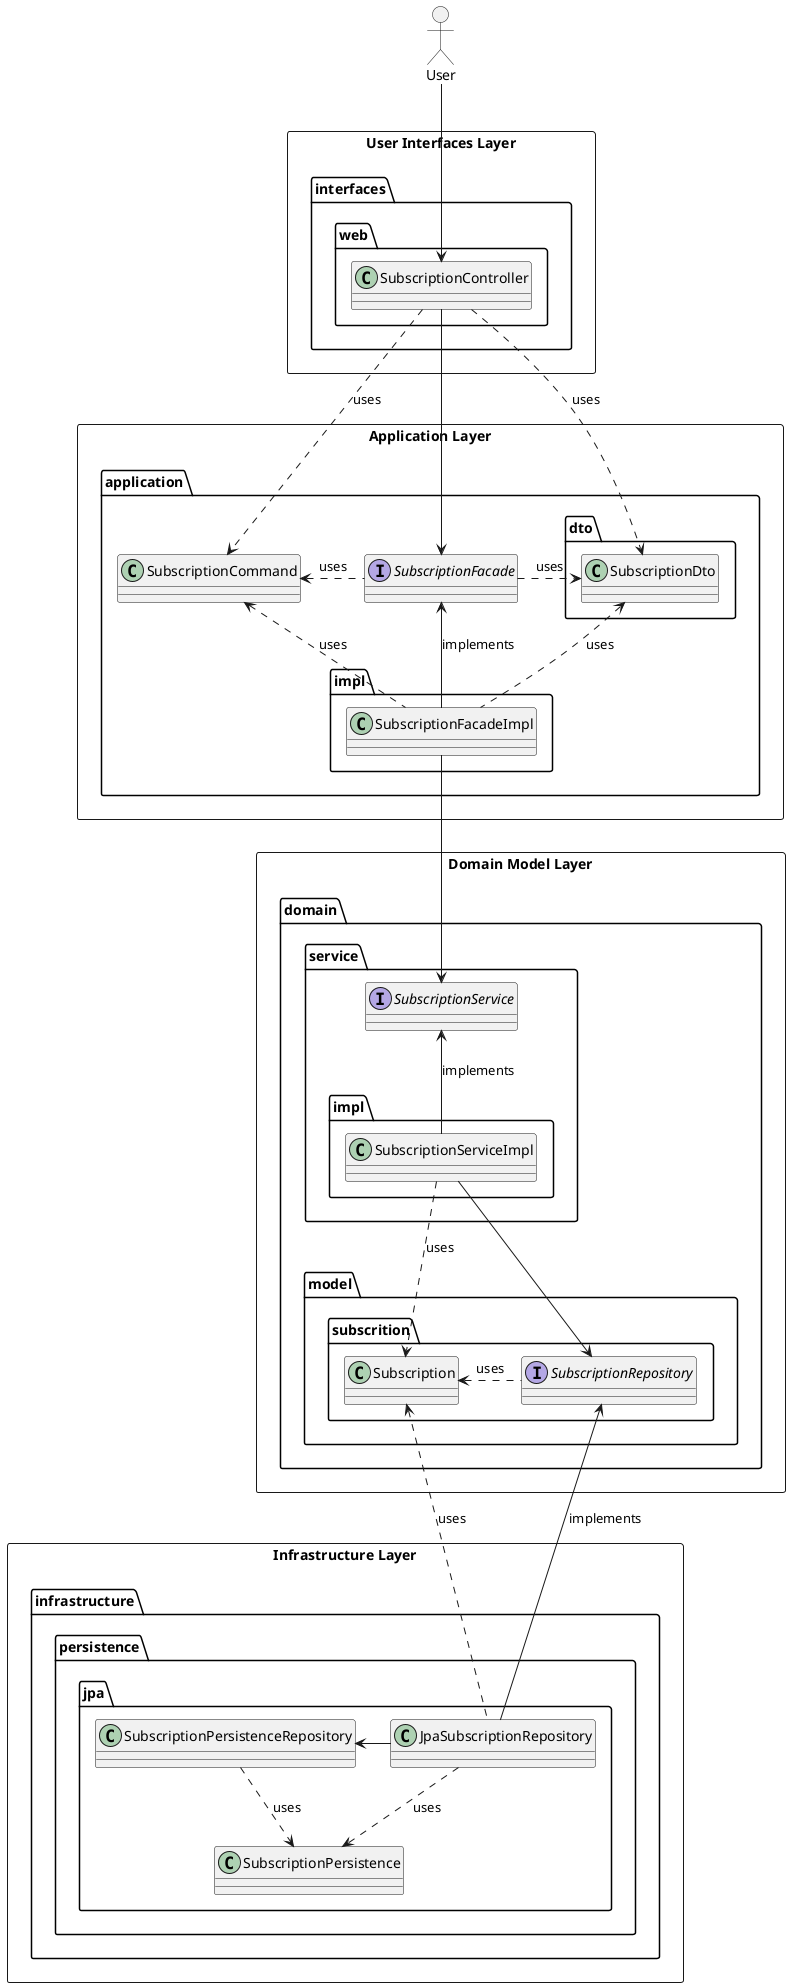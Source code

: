 @startuml
allowmixing

rectangle "User Interfaces Layer" {
	package interfaces {
		package web {
			class SubscriptionController
		}
	}
}

rectangle "Application Layer" {
	package application {
		interface SubscriptionFacade
		class SubscriptionCommand

		package impl2 as "impl" {
			class SubscriptionFacadeImpl
		}
		package dto {
			class SubscriptionDto
		}
	}
}

rectangle "Domain Model Layer" {
	package domain {
		package model {
			package subscrition {
				class Subscription
				interface SubscriptionRepository
			}
		}
		package service {
			interface SubscriptionService
			package impl {
				class SubscriptionServiceImpl
			}
		}
	}
}

rectangle "Infrastructure Layer" {
	package infrastructure {
		package persistence {
			package jpa {
				class JpaSubscriptionRepository
				class SubscriptionPersistenceRepository
				class SubscriptionPersistence
			}
		}
	}
}

actor User
User -down-> SubscriptionController

SubscriptionController --> SubscriptionFacade
SubscriptionFacadeImpl -up-> SubscriptionFacade: implements
SubscriptionController .down.> SubscriptionCommand: uses
SubscriptionFacade .left.> SubscriptionCommand: uses
SubscriptionFacadeImpl .up.> SubscriptionCommand: uses
SubscriptionController .down.> SubscriptionDto: uses
SubscriptionFacade .right.> SubscriptionDto: uses
SubscriptionFacadeImpl .up.> SubscriptionDto: uses

SubscriptionFacadeImpl -down-> SubscriptionService
SubscriptionServiceImpl -up-> SubscriptionService: implements

SubscriptionServiceImpl ..> Subscription: uses
SubscriptionRepository .left.> Subscription: uses
JpaSubscriptionRepository .up.> Subscription: uses

SubscriptionServiceImpl -down-> SubscriptionRepository
JpaSubscriptionRepository -up-> SubscriptionRepository: implements
JpaSubscriptionRepository -left-> SubscriptionPersistenceRepository
SubscriptionPersistenceRepository ..> SubscriptionPersistence: uses
JpaSubscriptionRepository ..> SubscriptionPersistence: uses

@enduml